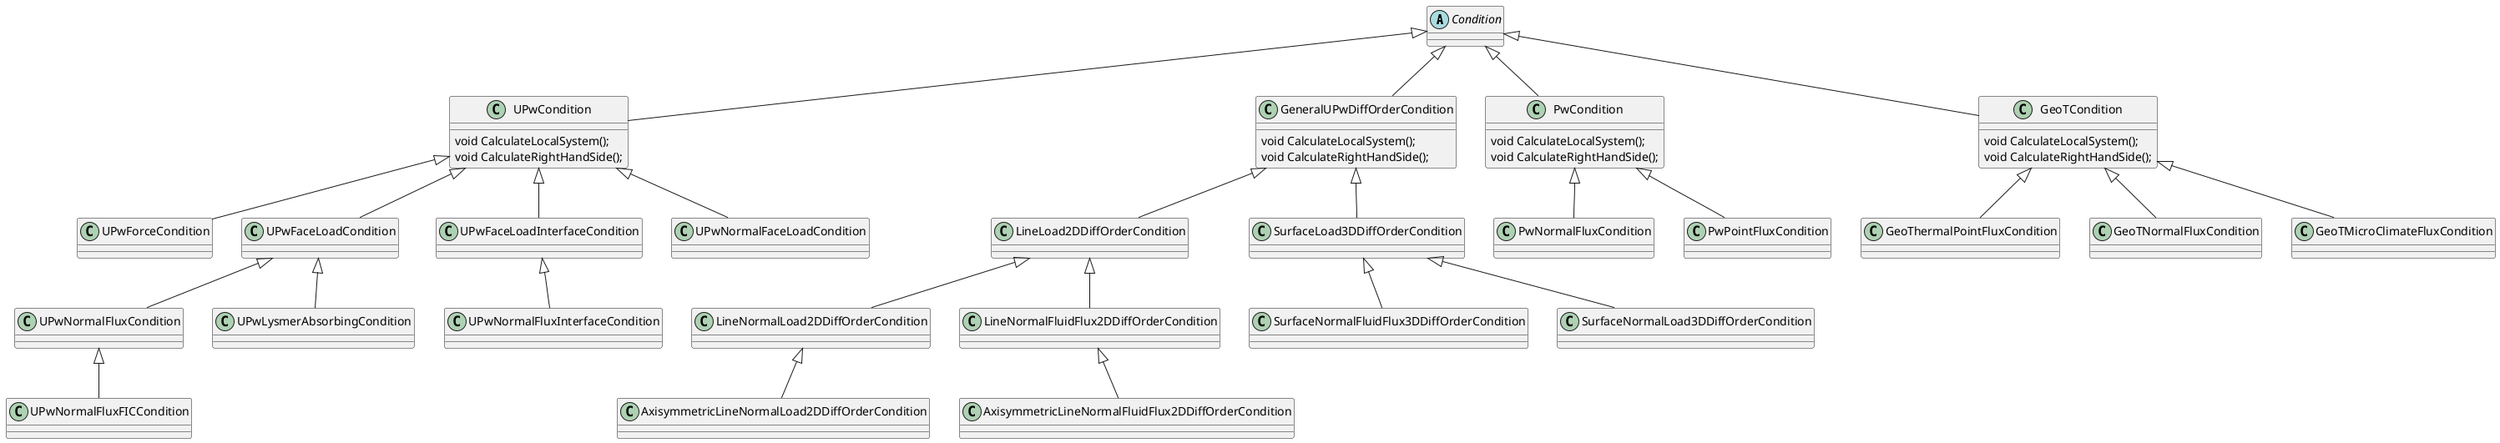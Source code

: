 @startuml
'https://plantuml.com/class-diagram

abstract class Condition
class UPwCondition
{
    void CalculateLocalSystem();
    void CalculateRightHandSide();
}
Condition <|-- UPwCondition

class UPwForceCondition
class UPwFaceLoadCondition
class UPwFaceLoadInterfaceCondition
class UPwNormalFaceLoadCondition

UPwCondition <|-- UPwForceCondition
UPwCondition <|-- UPwFaceLoadCondition
UPwCondition <|-- UPwNormalFaceLoadCondition
UPwCondition <|-- UPwFaceLoadInterfaceCondition

class UPwNormalFluxCondition

UPwFaceLoadCondition <|-- UPwNormalFluxCondition

class UPwNormalFluxFICCondition
UPwNormalFluxCondition <|-- UPwNormalFluxFICCondition

class UPwNormalFluxInterfaceCondition

UPwFaceLoadInterfaceCondition <|-- UPwNormalFluxInterfaceCondition

class UPwLysmerAbsorbingCondition

UPwFaceLoadCondition <|-- UPwLysmerAbsorbingCondition

class GeneralUPwDiffOrderCondition
{
    void CalculateLocalSystem();
    void CalculateRightHandSide();
}
Condition <|-- GeneralUPwDiffOrderCondition

class LineLoad2DDiffOrderCondition
class SurfaceLoad3DDiffOrderCondition

GeneralUPwDiffOrderCondition <|-- LineLoad2DDiffOrderCondition
GeneralUPwDiffOrderCondition <|-- SurfaceLoad3DDiffOrderCondition

class LineNormalLoad2DDiffOrderCondition
class LineNormalFluidFlux2DDiffOrderCondition

LineLoad2DDiffOrderCondition <|-- LineNormalLoad2DDiffOrderCondition
LineLoad2DDiffOrderCondition <|-- LineNormalFluidFlux2DDiffOrderCondition

class AxisymmetricLineNormalLoad2DDiffOrderCondition

LineNormalLoad2DDiffOrderCondition <|-- AxisymmetricLineNormalLoad2DDiffOrderCondition

class AxisymmetricLineNormalFluidFlux2DDiffOrderCondition
LineNormalFluidFlux2DDiffOrderCondition <|-- AxisymmetricLineNormalFluidFlux2DDiffOrderCondition

class SurfaceNormalFluidFlux3DDiffOrderCondition
class SurfaceNormalLoad3DDiffOrderCondition

SurfaceLoad3DDiffOrderCondition <|-- SurfaceNormalFluidFlux3DDiffOrderCondition
SurfaceLoad3DDiffOrderCondition <|-- SurfaceNormalLoad3DDiffOrderCondition

class PwCondition
{
    void CalculateLocalSystem();
    void CalculateRightHandSide();
}
Condition <|-- PwCondition

class PwNormalFluxCondition
class PwPointFluxCondition

PwCondition <|-- PwPointFluxCondition
PwCondition <|-- PwNormalFluxCondition

class GeoTCondition
{
    void CalculateLocalSystem();
    void CalculateRightHandSide();
}
Condition <|-- GeoTCondition

class GeoThermalPointFluxCondition
class GeoTNormalFluxCondition
class GeoTMicroClimateFluxCondition

GeoTCondition <|-- GeoThermalPointFluxCondition
GeoTCondition <|-- GeoTNormalFluxCondition
GeoTCondition <|-- GeoTMicroClimateFluxCondition



@enduml
